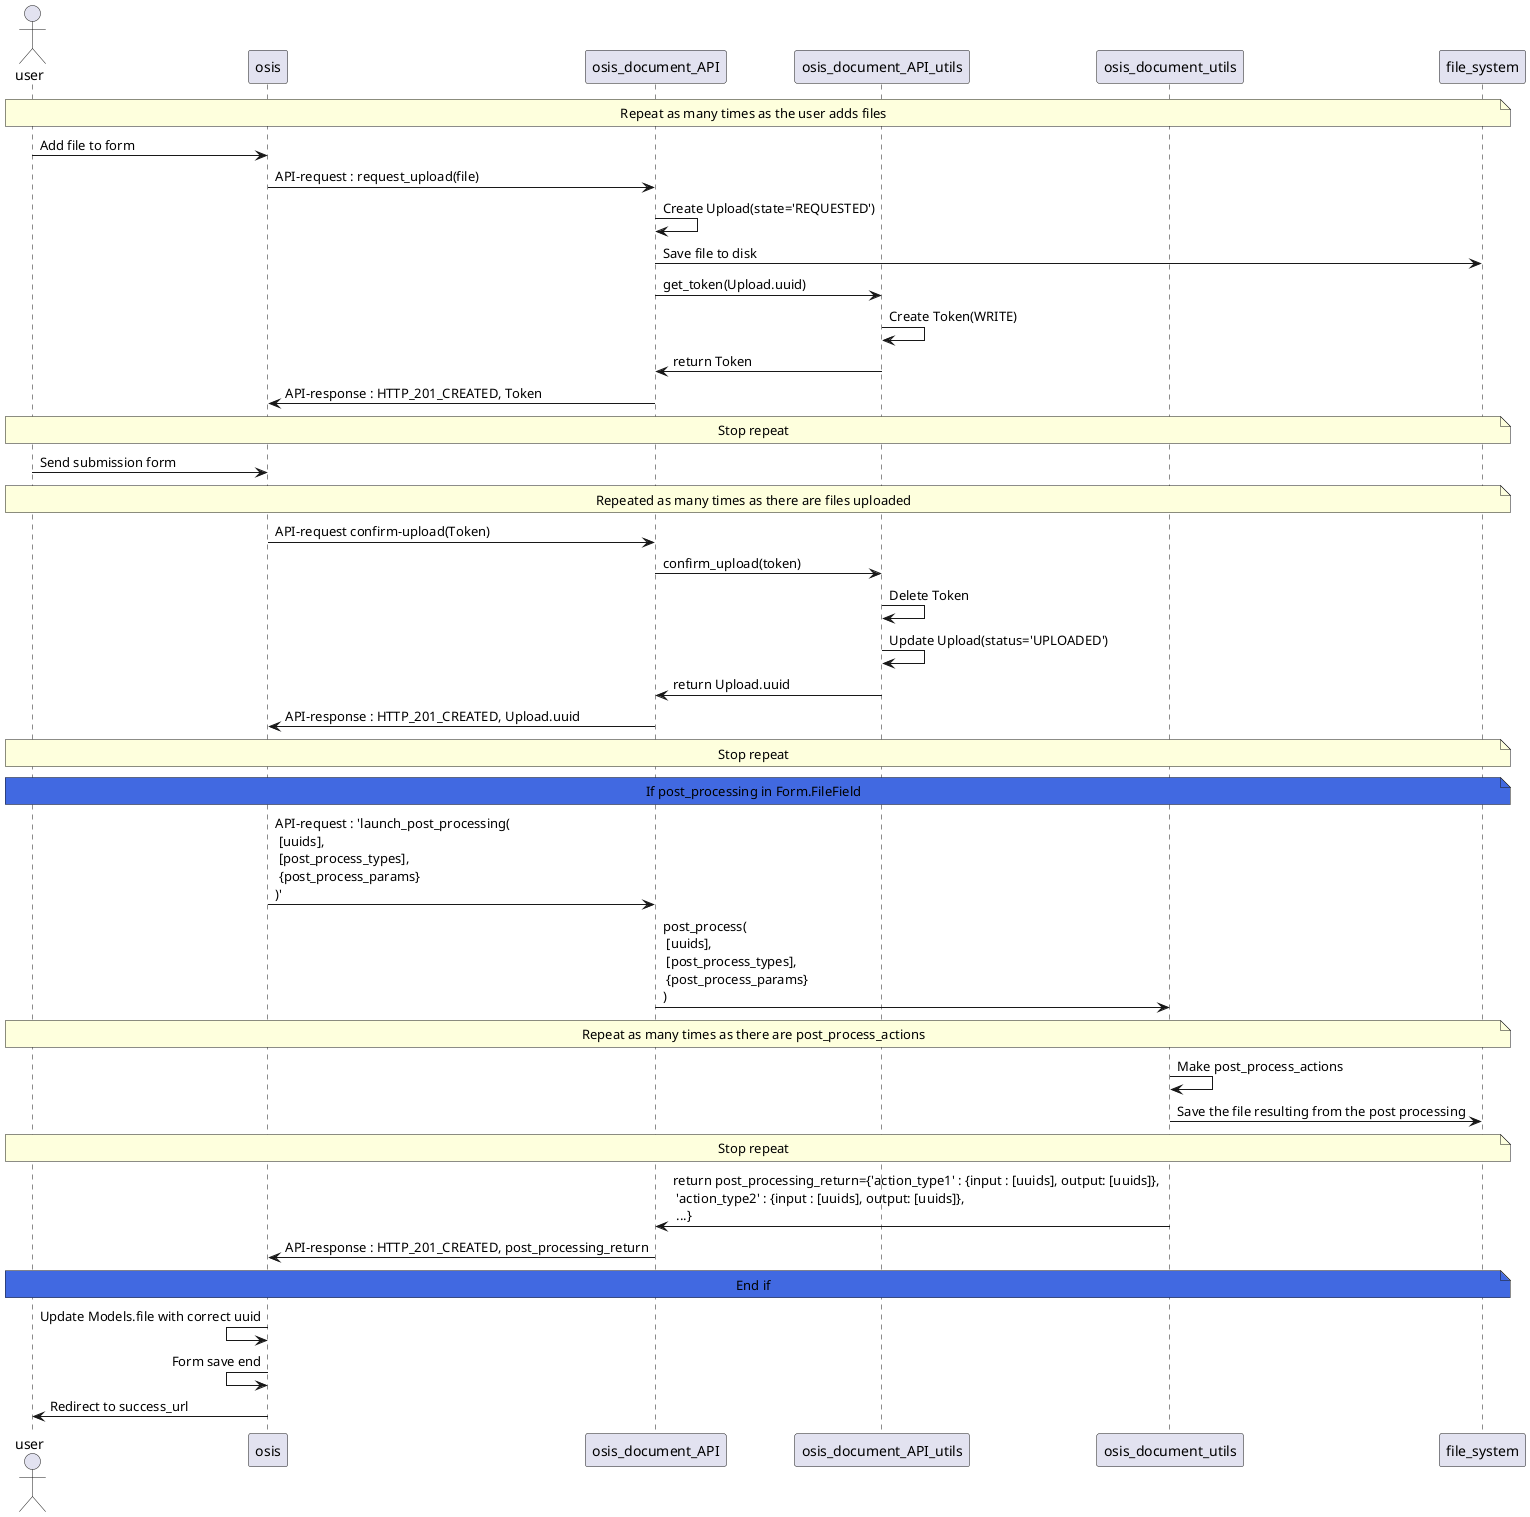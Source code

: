 @startuml
'https://plantuml.com/sequence-diagram
actor user as user
participant osis as osis
participant osis_document_API
participant osis_document_API_utils
participant osis_document_utils
participant file_system
'autonumber'
note across : Repeat as many times as the user adds files
user -> osis : Add file to form
'Request Upload'
osis -> osis_document_API : API-request : request_upload(file)
osis_document_API -> osis_document_API : Create Upload(state='REQUESTED')
osis_document_API -> file_system : Save file to disk
osis_document_API -> osis_document_API_utils : get_token(Upload.uuid)
osis_document_API_utils -> osis_document_API_utils : Create Token(WRITE)
osis_document_API_utils -> osis_document_API : return Token
osis_document_API -> osis : API-response : HTTP_201_CREATED, Token
note across : Stop repeat
'Confirm Upload'
user -> osis : Send submission form
note across : Repeated as many times as there are files uploaded
osis -> osis_document_API : API-request confirm-upload(Token)
osis_document_API -> osis_document_API_utils : confirm_upload(token)
osis_document_API_utils -> osis_document_API_utils : Delete Token
'osis_document_utils -> osis_document_utils : generate new_filename if necessary'
'osis_document_utils -> osis_document_utils : Change storage_location of Upload.file if necessary'
osis_document_API_utils -> osis_document_API_utils : Update Upload(status='UPLOADED')
osis_document_API_utils -> osis_document_API : return Upload.uuid
osis_document_API -> osis : API-response : HTTP_201_CREATED, Upload.uuid
note across : Stop repeat
note across #RoyalBlue
If post_processing in Form.FileField
end note
osis -> osis_document_API : API-request : 'launch_post_processing(\n [uuids],\n [post_process_types],\n {post_process_params} \n)'
osis_document_API -> osis_document_utils : post_process(\n [uuids],\n [post_process_types],\n {post_process_params} \n)
note across : Repeat as many times as there are post_process_actions
osis_document_utils -> osis_document_utils : Make post_process_actions
osis_document_utils -> file_system : Save the file resulting from the post processing
note across : Stop repeat
osis_document_utils -> osis_document_API : return post_processing_return={'action_type1' : {input : [uuids], output: [uuids]}, \n 'action_type2' : {input : [uuids], output: [uuids]},\n ...}
osis_document_API -> osis : API-response : HTTP_201_CREATED, post_processing_return
note across #RoyalBlue
End if
end note
osis <- osis : Update Models.file with correct uuid
osis <- osis : Form save end
osis -> user : Redirect to success_url


@enduml